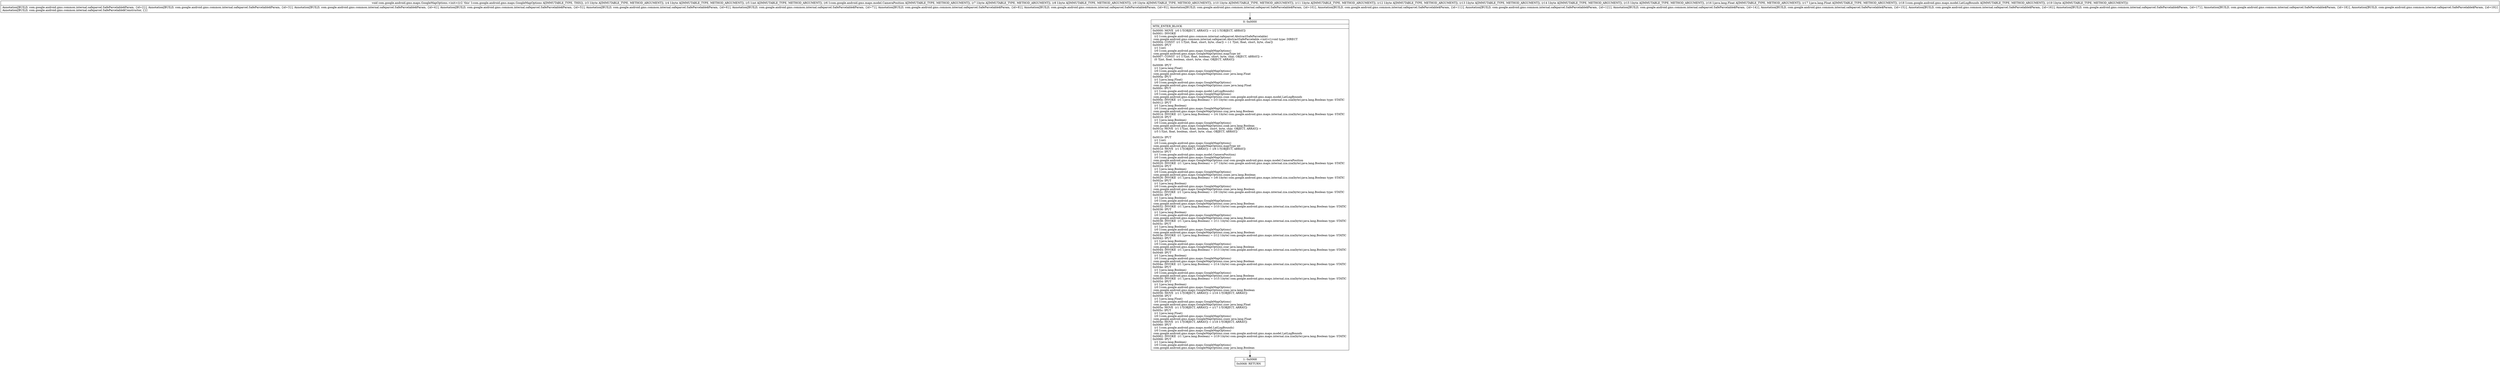 digraph "CFG forcom.google.android.gms.maps.GoogleMapOptions.\<init\>(BBILcom\/google\/android\/gms\/maps\/model\/CameraPosition;BBBBBBBBBLjava\/lang\/Float;Ljava\/lang\/Float;Lcom\/google\/android\/gms\/maps\/model\/LatLngBounds;B)V" {
Node_0 [shape=record,label="{0\:\ 0x0000|MTH_ENTER_BLOCK\l|0x0000: MOVE  (r0 I:?[OBJECT, ARRAY]) = (r2 I:?[OBJECT, ARRAY]) \l0x0001: INVOKE  \l  (r2 I:com.google.android.gms.common.internal.safeparcel.AbstractSafeParcelable)\l com.google.android.gms.common.internal.safeparcel.AbstractSafeParcelable.\<init\>():void type: DIRECT \l0x0004: CONST  (r1 I:?[int, float, short, byte, char]) = (\-1 ?[int, float, short, byte, char]) \l0x0005: IPUT  \l  (r1 I:int)\l  (r0 I:com.google.android.gms.maps.GoogleMapOptions)\l com.google.android.gms.maps.GoogleMapOptions.mapType int \l0x0007: CONST  (r1 I:?[int, float, boolean, short, byte, char, OBJECT, ARRAY]) = \l  (0 ?[int, float, boolean, short, byte, char, OBJECT, ARRAY])\l \l0x0008: IPUT  \l  (r1 I:java.lang.Float)\l  (r0 I:com.google.android.gms.maps.GoogleMapOptions)\l com.google.android.gms.maps.GoogleMapOptions.zzav java.lang.Float \l0x000a: IPUT  \l  (r1 I:java.lang.Float)\l  (r0 I:com.google.android.gms.maps.GoogleMapOptions)\l com.google.android.gms.maps.GoogleMapOptions.zzaw java.lang.Float \l0x000c: IPUT  \l  (r1 I:com.google.android.gms.maps.model.LatLngBounds)\l  (r0 I:com.google.android.gms.maps.GoogleMapOptions)\l com.google.android.gms.maps.GoogleMapOptions.zzax com.google.android.gms.maps.model.LatLngBounds \l0x000e: INVOKE  (r1 I:java.lang.Boolean) = (r3 I:byte) com.google.android.gms.maps.internal.zza.zza(byte):java.lang.Boolean type: STATIC \l0x0012: IPUT  \l  (r1 I:java.lang.Boolean)\l  (r0 I:com.google.android.gms.maps.GoogleMapOptions)\l com.google.android.gms.maps.GoogleMapOptions.zzaj java.lang.Boolean \l0x0014: INVOKE  (r1 I:java.lang.Boolean) = (r4 I:byte) com.google.android.gms.maps.internal.zza.zza(byte):java.lang.Boolean type: STATIC \l0x0018: IPUT  \l  (r1 I:java.lang.Boolean)\l  (r0 I:com.google.android.gms.maps.GoogleMapOptions)\l com.google.android.gms.maps.GoogleMapOptions.zzak java.lang.Boolean \l0x001a: MOVE  (r1 I:?[int, float, boolean, short, byte, char, OBJECT, ARRAY]) = \l  (r5 I:?[int, float, boolean, short, byte, char, OBJECT, ARRAY])\l \l0x001b: IPUT  \l  (r1 I:int)\l  (r0 I:com.google.android.gms.maps.GoogleMapOptions)\l com.google.android.gms.maps.GoogleMapOptions.mapType int \l0x001d: MOVE  (r1 I:?[OBJECT, ARRAY]) = (r6 I:?[OBJECT, ARRAY]) \l0x001e: IPUT  \l  (r1 I:com.google.android.gms.maps.model.CameraPosition)\l  (r0 I:com.google.android.gms.maps.GoogleMapOptions)\l com.google.android.gms.maps.GoogleMapOptions.zzal com.google.android.gms.maps.model.CameraPosition \l0x0020: INVOKE  (r1 I:java.lang.Boolean) = (r7 I:byte) com.google.android.gms.maps.internal.zza.zza(byte):java.lang.Boolean type: STATIC \l0x0024: IPUT  \l  (r1 I:java.lang.Boolean)\l  (r0 I:com.google.android.gms.maps.GoogleMapOptions)\l com.google.android.gms.maps.GoogleMapOptions.zzam java.lang.Boolean \l0x0026: INVOKE  (r1 I:java.lang.Boolean) = (r8 I:byte) com.google.android.gms.maps.internal.zza.zza(byte):java.lang.Boolean type: STATIC \l0x002a: IPUT  \l  (r1 I:java.lang.Boolean)\l  (r0 I:com.google.android.gms.maps.GoogleMapOptions)\l com.google.android.gms.maps.GoogleMapOptions.zzan java.lang.Boolean \l0x002c: INVOKE  (r1 I:java.lang.Boolean) = (r9 I:byte) com.google.android.gms.maps.internal.zza.zza(byte):java.lang.Boolean type: STATIC \l0x0030: IPUT  \l  (r1 I:java.lang.Boolean)\l  (r0 I:com.google.android.gms.maps.GoogleMapOptions)\l com.google.android.gms.maps.GoogleMapOptions.zzao java.lang.Boolean \l0x0032: INVOKE  (r1 I:java.lang.Boolean) = (r10 I:byte) com.google.android.gms.maps.internal.zza.zza(byte):java.lang.Boolean type: STATIC \l0x0036: IPUT  \l  (r1 I:java.lang.Boolean)\l  (r0 I:com.google.android.gms.maps.GoogleMapOptions)\l com.google.android.gms.maps.GoogleMapOptions.zzap java.lang.Boolean \l0x0038: INVOKE  (r1 I:java.lang.Boolean) = (r11 I:byte) com.google.android.gms.maps.internal.zza.zza(byte):java.lang.Boolean type: STATIC \l0x003c: IPUT  \l  (r1 I:java.lang.Boolean)\l  (r0 I:com.google.android.gms.maps.GoogleMapOptions)\l com.google.android.gms.maps.GoogleMapOptions.zzaq java.lang.Boolean \l0x003e: INVOKE  (r1 I:java.lang.Boolean) = (r12 I:byte) com.google.android.gms.maps.internal.zza.zza(byte):java.lang.Boolean type: STATIC \l0x0042: IPUT  \l  (r1 I:java.lang.Boolean)\l  (r0 I:com.google.android.gms.maps.GoogleMapOptions)\l com.google.android.gms.maps.GoogleMapOptions.zzar java.lang.Boolean \l0x0044: INVOKE  (r1 I:java.lang.Boolean) = (r13 I:byte) com.google.android.gms.maps.internal.zza.zza(byte):java.lang.Boolean type: STATIC \l0x0048: IPUT  \l  (r1 I:java.lang.Boolean)\l  (r0 I:com.google.android.gms.maps.GoogleMapOptions)\l com.google.android.gms.maps.GoogleMapOptions.zzas java.lang.Boolean \l0x004a: INVOKE  (r1 I:java.lang.Boolean) = (r14 I:byte) com.google.android.gms.maps.internal.zza.zza(byte):java.lang.Boolean type: STATIC \l0x004e: IPUT  \l  (r1 I:java.lang.Boolean)\l  (r0 I:com.google.android.gms.maps.GoogleMapOptions)\l com.google.android.gms.maps.GoogleMapOptions.zzat java.lang.Boolean \l0x0050: INVOKE  (r1 I:java.lang.Boolean) = (r15 I:byte) com.google.android.gms.maps.internal.zza.zza(byte):java.lang.Boolean type: STATIC \l0x0054: IPUT  \l  (r1 I:java.lang.Boolean)\l  (r0 I:com.google.android.gms.maps.GoogleMapOptions)\l com.google.android.gms.maps.GoogleMapOptions.zzau java.lang.Boolean \l0x0056: MOVE  (r1 I:?[OBJECT, ARRAY]) = (r16 I:?[OBJECT, ARRAY]) \l0x0058: IPUT  \l  (r1 I:java.lang.Float)\l  (r0 I:com.google.android.gms.maps.GoogleMapOptions)\l com.google.android.gms.maps.GoogleMapOptions.zzav java.lang.Float \l0x005a: MOVE  (r1 I:?[OBJECT, ARRAY]) = (r17 I:?[OBJECT, ARRAY]) \l0x005c: IPUT  \l  (r1 I:java.lang.Float)\l  (r0 I:com.google.android.gms.maps.GoogleMapOptions)\l com.google.android.gms.maps.GoogleMapOptions.zzaw java.lang.Float \l0x005e: MOVE  (r1 I:?[OBJECT, ARRAY]) = (r18 I:?[OBJECT, ARRAY]) \l0x0060: IPUT  \l  (r1 I:com.google.android.gms.maps.model.LatLngBounds)\l  (r0 I:com.google.android.gms.maps.GoogleMapOptions)\l com.google.android.gms.maps.GoogleMapOptions.zzax com.google.android.gms.maps.model.LatLngBounds \l0x0062: INVOKE  (r1 I:java.lang.Boolean) = (r19 I:byte) com.google.android.gms.maps.internal.zza.zza(byte):java.lang.Boolean type: STATIC \l0x0066: IPUT  \l  (r1 I:java.lang.Boolean)\l  (r0 I:com.google.android.gms.maps.GoogleMapOptions)\l com.google.android.gms.maps.GoogleMapOptions.zzay java.lang.Boolean \l}"];
Node_1 [shape=record,label="{1\:\ 0x0068|0x0068: RETURN   \l}"];
MethodNode[shape=record,label="{void com.google.android.gms.maps.GoogleMapOptions.\<init\>((r2 'this' I:com.google.android.gms.maps.GoogleMapOptions A[IMMUTABLE_TYPE, THIS]), (r3 I:byte A[IMMUTABLE_TYPE, METHOD_ARGUMENT]), (r4 I:byte A[IMMUTABLE_TYPE, METHOD_ARGUMENT]), (r5 I:int A[IMMUTABLE_TYPE, METHOD_ARGUMENT]), (r6 I:com.google.android.gms.maps.model.CameraPosition A[IMMUTABLE_TYPE, METHOD_ARGUMENT]), (r7 I:byte A[IMMUTABLE_TYPE, METHOD_ARGUMENT]), (r8 I:byte A[IMMUTABLE_TYPE, METHOD_ARGUMENT]), (r9 I:byte A[IMMUTABLE_TYPE, METHOD_ARGUMENT]), (r10 I:byte A[IMMUTABLE_TYPE, METHOD_ARGUMENT]), (r11 I:byte A[IMMUTABLE_TYPE, METHOD_ARGUMENT]), (r12 I:byte A[IMMUTABLE_TYPE, METHOD_ARGUMENT]), (r13 I:byte A[IMMUTABLE_TYPE, METHOD_ARGUMENT]), (r14 I:byte A[IMMUTABLE_TYPE, METHOD_ARGUMENT]), (r15 I:byte A[IMMUTABLE_TYPE, METHOD_ARGUMENT]), (r16 I:java.lang.Float A[IMMUTABLE_TYPE, METHOD_ARGUMENT]), (r17 I:java.lang.Float A[IMMUTABLE_TYPE, METHOD_ARGUMENT]), (r18 I:com.google.android.gms.maps.model.LatLngBounds A[IMMUTABLE_TYPE, METHOD_ARGUMENT]), (r19 I:byte A[IMMUTABLE_TYPE, METHOD_ARGUMENT]))  | Annotation[BUILD, com.google.android.gms.common.internal.safeparcel.SafeParcelable$Param, \{id=2\}], Annotation[BUILD, com.google.android.gms.common.internal.safeparcel.SafeParcelable$Param, \{id=3\}], Annotation[BUILD, com.google.android.gms.common.internal.safeparcel.SafeParcelable$Param, \{id=4\}], Annotation[BUILD, com.google.android.gms.common.internal.safeparcel.SafeParcelable$Param, \{id=5\}], Annotation[BUILD, com.google.android.gms.common.internal.safeparcel.SafeParcelable$Param, \{id=6\}], Annotation[BUILD, com.google.android.gms.common.internal.safeparcel.SafeParcelable$Param, \{id=7\}], Annotation[BUILD, com.google.android.gms.common.internal.safeparcel.SafeParcelable$Param, \{id=8\}], Annotation[BUILD, com.google.android.gms.common.internal.safeparcel.SafeParcelable$Param, \{id=9\}], Annotation[BUILD, com.google.android.gms.common.internal.safeparcel.SafeParcelable$Param, \{id=10\}], Annotation[BUILD, com.google.android.gms.common.internal.safeparcel.SafeParcelable$Param, \{id=11\}], Annotation[BUILD, com.google.android.gms.common.internal.safeparcel.SafeParcelable$Param, \{id=12\}], Annotation[BUILD, com.google.android.gms.common.internal.safeparcel.SafeParcelable$Param, \{id=14\}], Annotation[BUILD, com.google.android.gms.common.internal.safeparcel.SafeParcelable$Param, \{id=15\}], Annotation[BUILD, com.google.android.gms.common.internal.safeparcel.SafeParcelable$Param, \{id=16\}], Annotation[BUILD, com.google.android.gms.common.internal.safeparcel.SafeParcelable$Param, \{id=17\}], Annotation[BUILD, com.google.android.gms.common.internal.safeparcel.SafeParcelable$Param, \{id=18\}], Annotation[BUILD, com.google.android.gms.common.internal.safeparcel.SafeParcelable$Param, \{id=19\}]\lAnnotation[BUILD, com.google.android.gms.common.internal.safeparcel.SafeParcelable$Constructor, \{\}]\l}"];
MethodNode -> Node_0;
Node_0 -> Node_1;
}

